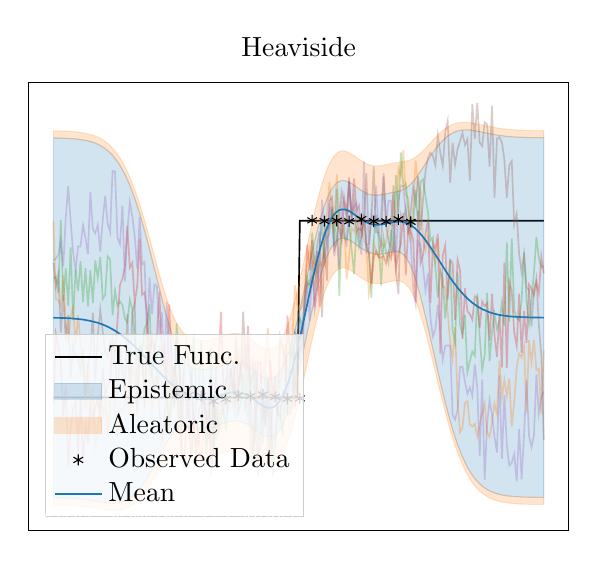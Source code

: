 % This file was created with tikzplotlib v0.10.1.
\begin{tikzpicture}

\definecolor{crimson2143940}{RGB}{214,39,40}
\definecolor{darkgray176}{RGB}{176,176,176}
\definecolor{darkorange25512714}{RGB}{255,127,14}
\definecolor{forestgreen4416044}{RGB}{44,160,44}
\definecolor{lightgray204}{RGB}{204,204,204}
\definecolor{mediumpurple148103189}{RGB}{148,103,189}
\definecolor{sienna1408675}{RGB}{140,86,75}
\definecolor{steelblue31119180}{RGB}{31,119,180}

\begin{axis}[
legend cell align={left},
legend style={
  fill opacity=0.8,
  draw opacity=1,
  text opacity=1,
  at={(0.03,0.03)},
  anchor=south west,
  draw=lightgray204
},
ticks=none,
tick align=outside,
tick pos=left,
title={Heaviside},
x grid style={darkgray176},
xmin=-1.1, xmax=1.09,
xtick style={color=black},
y grid style={darkgray176},
ymin=-0.754, ymax=1.782,
ytick style={color=black}
]
\addplot [semithick, black]
table {%
-1 0
-0.01 0
0 1
0.99 1
};
\addlegendentry{True Func.}
\path [draw=steelblue31119180, fill=steelblue31119180, opacity=0.2]
(axis cs:-1,1.468)
--(axis cs:-1,-0.566)
--(axis cs:-0.99,-0.566)
--(axis cs:-0.98,-0.567)
--(axis cs:-0.97,-0.567)
--(axis cs:-0.96,-0.567)
--(axis cs:-0.95,-0.568)
--(axis cs:-0.94,-0.569)
--(axis cs:-0.93,-0.569)
--(axis cs:-0.92,-0.57)
--(axis cs:-0.91,-0.571)
--(axis cs:-0.9,-0.572)
--(axis cs:-0.89,-0.574)
--(axis cs:-0.88,-0.575)
--(axis cs:-0.87,-0.577)
--(axis cs:-0.86,-0.579)
--(axis cs:-0.85,-0.581)
--(axis cs:-0.84,-0.583)
--(axis cs:-0.83,-0.585)
--(axis cs:-0.82,-0.587)
--(axis cs:-0.81,-0.59)
--(axis cs:-0.8,-0.592)
--(axis cs:-0.79,-0.594)
--(axis cs:-0.78,-0.596)
--(axis cs:-0.77,-0.597)
--(axis cs:-0.76,-0.598)
--(axis cs:-0.75,-0.598)
--(axis cs:-0.74,-0.597)
--(axis cs:-0.73,-0.594)
--(axis cs:-0.72,-0.591)
--(axis cs:-0.71,-0.586)
--(axis cs:-0.7,-0.58)
--(axis cs:-0.69,-0.572)
--(axis cs:-0.68,-0.561)
--(axis cs:-0.67,-0.549)
--(axis cs:-0.66,-0.535)
--(axis cs:-0.65,-0.519)
--(axis cs:-0.64,-0.5)
--(axis cs:-0.63,-0.48)
--(axis cs:-0.62,-0.458)
--(axis cs:-0.61,-0.435)
--(axis cs:-0.6,-0.41)
--(axis cs:-0.59,-0.384)
--(axis cs:-0.58,-0.357)
--(axis cs:-0.57,-0.331)
--(axis cs:-0.56,-0.304)
--(axis cs:-0.55,-0.279)
--(axis cs:-0.54,-0.254)
--(axis cs:-0.53,-0.232)
--(axis cs:-0.52,-0.212)
--(axis cs:-0.51,-0.195)
--(axis cs:-0.5,-0.181)
--(axis cs:-0.49,-0.171)
--(axis cs:-0.48,-0.165)
--(axis cs:-0.47,-0.162)
--(axis cs:-0.46,-0.162)
--(axis cs:-0.45,-0.164)
--(axis cs:-0.44,-0.168)
--(axis cs:-0.43,-0.172)
--(axis cs:-0.42,-0.176)
--(axis cs:-0.41,-0.178)
--(axis cs:-0.4,-0.18)
--(axis cs:-0.39,-0.18)
--(axis cs:-0.38,-0.178)
--(axis cs:-0.37,-0.175)
--(axis cs:-0.36,-0.172)
--(axis cs:-0.35,-0.167)
--(axis cs:-0.34,-0.162)
--(axis cs:-0.33,-0.157)
--(axis cs:-0.32,-0.151)
--(axis cs:-0.31,-0.146)
--(axis cs:-0.3,-0.141)
--(axis cs:-0.29,-0.137)
--(axis cs:-0.28,-0.134)
--(axis cs:-0.27,-0.133)
--(axis cs:-0.26,-0.132)
--(axis cs:-0.25,-0.133)
--(axis cs:-0.24,-0.136)
--(axis cs:-0.23,-0.141)
--(axis cs:-0.22,-0.147)
--(axis cs:-0.21,-0.154)
--(axis cs:-0.2,-0.163)
--(axis cs:-0.19,-0.172)
--(axis cs:-0.18,-0.183)
--(axis cs:-0.17,-0.193)
--(axis cs:-0.16,-0.202)
--(axis cs:-0.15,-0.211)
--(axis cs:-0.14,-0.217)
--(axis cs:-0.13,-0.221)
--(axis cs:-0.12,-0.222)
--(axis cs:-0.11,-0.219)
--(axis cs:-0.1,-0.211)
--(axis cs:-0.09,-0.198)
--(axis cs:-0.08,-0.179)
--(axis cs:-0.07,-0.155)
--(axis cs:-0.06,-0.124)
--(axis cs:-0.05,-0.088)
--(axis cs:-0.04,-0.045)
--(axis cs:-0.03,0.002)
--(axis cs:-0.02,0.055)
--(axis cs:-0.01,0.112)
--(axis cs:8.941e-10,0.173)
--(axis cs:0.01,0.236)
--(axis cs:0.02,0.301)
--(axis cs:0.03,0.366)
--(axis cs:0.04,0.431)
--(axis cs:0.05,0.495)
--(axis cs:0.06,0.556)
--(axis cs:0.07,0.613)
--(axis cs:0.08,0.667)
--(axis cs:0.09,0.716)
--(axis cs:0.1,0.759)
--(axis cs:0.11,0.797)
--(axis cs:0.12,0.828)
--(axis cs:0.13,0.854)
--(axis cs:0.14,0.873)
--(axis cs:0.15,0.887)
--(axis cs:0.16,0.896)
--(axis cs:0.17,0.9)
--(axis cs:0.18,0.9)
--(axis cs:0.19,0.897)
--(axis cs:0.2,0.891)
--(axis cs:0.21,0.883)
--(axis cs:0.22,0.874)
--(axis cs:0.23,0.864)
--(axis cs:0.24,0.854)
--(axis cs:0.25,0.844)
--(axis cs:0.26,0.835)
--(axis cs:0.27,0.827)
--(axis cs:0.28,0.821)
--(axis cs:0.29,0.816)
--(axis cs:0.3,0.812)
--(axis cs:0.31,0.81)
--(axis cs:0.32,0.81)
--(axis cs:0.33,0.811)
--(axis cs:0.34,0.813)
--(axis cs:0.35,0.815)
--(axis cs:0.36,0.819)
--(axis cs:0.37,0.822)
--(axis cs:0.38,0.824)
--(axis cs:0.39,0.825)
--(axis cs:0.4,0.824)
--(axis cs:0.41,0.819)
--(axis cs:0.42,0.809)
--(axis cs:0.43,0.793)
--(axis cs:0.44,0.771)
--(axis cs:0.45,0.743)
--(axis cs:0.46,0.708)
--(axis cs:0.47,0.667)
--(axis cs:0.48,0.621)
--(axis cs:0.49,0.57)
--(axis cs:0.5,0.515)
--(axis cs:0.51,0.457)
--(axis cs:0.52,0.397)
--(axis cs:0.53,0.335)
--(axis cs:0.54,0.273)
--(axis cs:0.55,0.211)
--(axis cs:0.56,0.149)
--(axis cs:0.57,0.088)
--(axis cs:0.58,0.029)
--(axis cs:0.59,-0.027)
--(axis cs:0.6,-0.081)
--(axis cs:0.61,-0.132)
--(axis cs:0.62,-0.18)
--(axis cs:0.63,-0.224)
--(axis cs:0.64,-0.265)
--(axis cs:0.65,-0.302)
--(axis cs:0.66,-0.336)
--(axis cs:0.67,-0.366)
--(axis cs:0.68,-0.394)
--(axis cs:0.69,-0.418)
--(axis cs:0.7,-0.439)
--(axis cs:0.71,-0.458)
--(axis cs:0.72,-0.474)
--(axis cs:0.73,-0.488)
--(axis cs:0.74,-0.501)
--(axis cs:0.75,-0.511)
--(axis cs:0.76,-0.52)
--(axis cs:0.77,-0.528)
--(axis cs:0.78,-0.534)
--(axis cs:0.79,-0.539)
--(axis cs:0.8,-0.544)
--(axis cs:0.81,-0.548)
--(axis cs:0.82,-0.551)
--(axis cs:0.83,-0.553)
--(axis cs:0.84,-0.556)
--(axis cs:0.85,-0.557)
--(axis cs:0.86,-0.559)
--(axis cs:0.87,-0.56)
--(axis cs:0.88,-0.561)
--(axis cs:0.89,-0.562)
--(axis cs:0.9,-0.563)
--(axis cs:0.91,-0.563)
--(axis cs:0.92,-0.563)
--(axis cs:0.93,-0.564)
--(axis cs:0.94,-0.564)
--(axis cs:0.95,-0.564)
--(axis cs:0.96,-0.565)
--(axis cs:0.97,-0.565)
--(axis cs:0.98,-0.565)
--(axis cs:0.99,-0.565)
--(axis cs:0.99,1.47)
--(axis cs:0.99,1.47)
--(axis cs:0.98,1.47)
--(axis cs:0.97,1.47)
--(axis cs:0.96,1.47)
--(axis cs:0.95,1.47)
--(axis cs:0.94,1.47)
--(axis cs:0.93,1.471)
--(axis cs:0.92,1.471)
--(axis cs:0.91,1.471)
--(axis cs:0.9,1.472)
--(axis cs:0.89,1.472)
--(axis cs:0.88,1.473)
--(axis cs:0.87,1.474)
--(axis cs:0.86,1.475)
--(axis cs:0.85,1.476)
--(axis cs:0.84,1.477)
--(axis cs:0.83,1.479)
--(axis cs:0.82,1.481)
--(axis cs:0.81,1.483)
--(axis cs:0.8,1.485)
--(axis cs:0.79,1.487)
--(axis cs:0.78,1.49)
--(axis cs:0.77,1.492)
--(axis cs:0.76,1.495)
--(axis cs:0.75,1.498)
--(axis cs:0.74,1.501)
--(axis cs:0.73,1.504)
--(axis cs:0.72,1.507)
--(axis cs:0.71,1.509)
--(axis cs:0.7,1.512)
--(axis cs:0.69,1.513)
--(axis cs:0.68,1.514)
--(axis cs:0.67,1.514)
--(axis cs:0.66,1.513)
--(axis cs:0.65,1.511)
--(axis cs:0.64,1.508)
--(axis cs:0.63,1.503)
--(axis cs:0.62,1.496)
--(axis cs:0.61,1.488)
--(axis cs:0.6,1.479)
--(axis cs:0.59,1.467)
--(axis cs:0.58,1.454)
--(axis cs:0.57,1.439)
--(axis cs:0.56,1.423)
--(axis cs:0.55,1.405)
--(axis cs:0.54,1.386)
--(axis cs:0.53,1.365)
--(axis cs:0.52,1.344)
--(axis cs:0.51,1.323)
--(axis cs:0.5,1.301)
--(axis cs:0.49,1.28)
--(axis cs:0.48,1.26)
--(axis cs:0.47,1.24)
--(axis cs:0.46,1.223)
--(axis cs:0.45,1.207)
--(axis cs:0.44,1.194)
--(axis cs:0.43,1.184)
--(axis cs:0.42,1.176)
--(axis cs:0.41,1.17)
--(axis cs:0.4,1.166)
--(axis cs:0.39,1.163)
--(axis cs:0.38,1.161)
--(axis cs:0.37,1.158)
--(axis cs:0.36,1.155)
--(axis cs:0.35,1.152)
--(axis cs:0.34,1.149)
--(axis cs:0.33,1.147)
--(axis cs:0.32,1.145)
--(axis cs:0.31,1.144)
--(axis cs:0.3,1.145)
--(axis cs:0.29,1.147)
--(axis cs:0.28,1.15)
--(axis cs:0.27,1.156)
--(axis cs:0.26,1.163)
--(axis cs:0.25,1.171)
--(axis cs:0.24,1.181)
--(axis cs:0.23,1.191)
--(axis cs:0.22,1.201)
--(axis cs:0.21,1.21)
--(axis cs:0.2,1.218)
--(axis cs:0.19,1.224)
--(axis cs:0.18,1.227)
--(axis cs:0.17,1.227)
--(axis cs:0.16,1.223)
--(axis cs:0.15,1.214)
--(axis cs:0.14,1.2)
--(axis cs:0.13,1.18)
--(axis cs:0.12,1.155)
--(axis cs:0.11,1.123)
--(axis cs:0.1,1.085)
--(axis cs:0.09,1.042)
--(axis cs:0.08,0.993)
--(axis cs:0.07,0.94)
--(axis cs:0.06,0.882)
--(axis cs:0.05,0.821)
--(axis cs:0.04,0.757)
--(axis cs:0.03,0.692)
--(axis cs:0.02,0.627)
--(axis cs:0.01,0.562)
--(axis cs:8.941e-10,0.499)
--(axis cs:-0.01,0.438)
--(axis cs:-0.02,0.381)
--(axis cs:-0.03,0.328)
--(axis cs:-0.04,0.281)
--(axis cs:-0.05,0.238)
--(axis cs:-0.06,0.202)
--(axis cs:-0.07,0.172)
--(axis cs:-0.08,0.147)
--(axis cs:-0.09,0.129)
--(axis cs:-0.1,0.116)
--(axis cs:-0.11,0.108)
--(axis cs:-0.12,0.104)
--(axis cs:-0.13,0.105)
--(axis cs:-0.14,0.109)
--(axis cs:-0.15,0.115)
--(axis cs:-0.16,0.124)
--(axis cs:-0.17,0.134)
--(axis cs:-0.18,0.144)
--(axis cs:-0.19,0.154)
--(axis cs:-0.2,0.164)
--(axis cs:-0.21,0.173)
--(axis cs:-0.22,0.18)
--(axis cs:-0.23,0.187)
--(axis cs:-0.24,0.191)
--(axis cs:-0.25,0.194)
--(axis cs:-0.26,0.195)
--(axis cs:-0.27,0.194)
--(axis cs:-0.28,0.193)
--(axis cs:-0.29,0.19)
--(axis cs:-0.3,0.186)
--(axis cs:-0.31,0.182)
--(axis cs:-0.32,0.177)
--(axis cs:-0.33,0.173)
--(axis cs:-0.34,0.169)
--(axis cs:-0.35,0.165)
--(axis cs:-0.36,0.162)
--(axis cs:-0.37,0.16)
--(axis cs:-0.38,0.158)
--(axis cs:-0.39,0.157)
--(axis cs:-0.4,0.158)
--(axis cs:-0.41,0.159)
--(axis cs:-0.42,0.161)
--(axis cs:-0.43,0.164)
--(axis cs:-0.44,0.17)
--(axis cs:-0.45,0.178)
--(axis cs:-0.46,0.19)
--(axis cs:-0.47,0.205)
--(axis cs:-0.48,0.226)
--(axis cs:-0.49,0.252)
--(axis cs:-0.5,0.283)
--(axis cs:-0.51,0.32)
--(axis cs:-0.52,0.361)
--(axis cs:-0.53,0.407)
--(axis cs:-0.54,0.456)
--(axis cs:-0.55,0.507)
--(axis cs:-0.56,0.561)
--(axis cs:-0.57,0.617)
--(axis cs:-0.58,0.673)
--(axis cs:-0.59,0.729)
--(axis cs:-0.6,0.784)
--(axis cs:-0.61,0.839)
--(axis cs:-0.62,0.893)
--(axis cs:-0.63,0.944)
--(axis cs:-0.64,0.994)
--(axis cs:-0.65,1.041)
--(axis cs:-0.66,1.085)
--(axis cs:-0.67,1.127)
--(axis cs:-0.68,1.165)
--(axis cs:-0.69,1.201)
--(axis cs:-0.7,1.233)
--(axis cs:-0.71,1.263)
--(axis cs:-0.72,1.289)
--(axis cs:-0.73,1.313)
--(axis cs:-0.74,1.334)
--(axis cs:-0.75,1.353)
--(axis cs:-0.76,1.37)
--(axis cs:-0.77,1.384)
--(axis cs:-0.78,1.397)
--(axis cs:-0.79,1.408)
--(axis cs:-0.8,1.417)
--(axis cs:-0.81,1.426)
--(axis cs:-0.82,1.433)
--(axis cs:-0.83,1.439)
--(axis cs:-0.84,1.444)
--(axis cs:-0.85,1.448)
--(axis cs:-0.86,1.452)
--(axis cs:-0.87,1.455)
--(axis cs:-0.88,1.457)
--(axis cs:-0.89,1.459)
--(axis cs:-0.9,1.461)
--(axis cs:-0.91,1.463)
--(axis cs:-0.92,1.464)
--(axis cs:-0.93,1.465)
--(axis cs:-0.94,1.466)
--(axis cs:-0.95,1.466)
--(axis cs:-0.96,1.467)
--(axis cs:-0.97,1.468)
--(axis cs:-0.98,1.468)
--(axis cs:-0.99,1.468)
--(axis cs:-1,1.468)
--cycle;
\addlegendimage{area legend, draw=steelblue31119180, fill=steelblue31119180, opacity=0.2}
\addlegendentry{Epistemic}

\path [draw=darkorange25512714, fill=darkorange25512714, opacity=0.2]
(axis cs:-1,-0.606)
--(axis cs:-1,-0.566)
--(axis cs:-0.99,-0.566)
--(axis cs:-0.98,-0.567)
--(axis cs:-0.97,-0.567)
--(axis cs:-0.96,-0.567)
--(axis cs:-0.95,-0.568)
--(axis cs:-0.94,-0.569)
--(axis cs:-0.93,-0.569)
--(axis cs:-0.92,-0.57)
--(axis cs:-0.91,-0.571)
--(axis cs:-0.9,-0.572)
--(axis cs:-0.89,-0.574)
--(axis cs:-0.88,-0.575)
--(axis cs:-0.87,-0.577)
--(axis cs:-0.86,-0.579)
--(axis cs:-0.85,-0.581)
--(axis cs:-0.84,-0.583)
--(axis cs:-0.83,-0.585)
--(axis cs:-0.82,-0.587)
--(axis cs:-0.81,-0.59)
--(axis cs:-0.8,-0.592)
--(axis cs:-0.79,-0.594)
--(axis cs:-0.78,-0.596)
--(axis cs:-0.77,-0.597)
--(axis cs:-0.76,-0.598)
--(axis cs:-0.75,-0.598)
--(axis cs:-0.74,-0.597)
--(axis cs:-0.73,-0.594)
--(axis cs:-0.72,-0.591)
--(axis cs:-0.71,-0.586)
--(axis cs:-0.7,-0.58)
--(axis cs:-0.69,-0.572)
--(axis cs:-0.68,-0.561)
--(axis cs:-0.67,-0.549)
--(axis cs:-0.66,-0.535)
--(axis cs:-0.65,-0.519)
--(axis cs:-0.64,-0.5)
--(axis cs:-0.63,-0.48)
--(axis cs:-0.62,-0.458)
--(axis cs:-0.61,-0.435)
--(axis cs:-0.6,-0.41)
--(axis cs:-0.59,-0.384)
--(axis cs:-0.58,-0.357)
--(axis cs:-0.57,-0.331)
--(axis cs:-0.56,-0.304)
--(axis cs:-0.55,-0.279)
--(axis cs:-0.54,-0.254)
--(axis cs:-0.53,-0.232)
--(axis cs:-0.52,-0.212)
--(axis cs:-0.51,-0.195)
--(axis cs:-0.5,-0.181)
--(axis cs:-0.49,-0.171)
--(axis cs:-0.48,-0.165)
--(axis cs:-0.47,-0.162)
--(axis cs:-0.46,-0.162)
--(axis cs:-0.45,-0.164)
--(axis cs:-0.44,-0.168)
--(axis cs:-0.43,-0.172)
--(axis cs:-0.42,-0.176)
--(axis cs:-0.41,-0.178)
--(axis cs:-0.4,-0.18)
--(axis cs:-0.39,-0.18)
--(axis cs:-0.38,-0.178)
--(axis cs:-0.37,-0.175)
--(axis cs:-0.36,-0.172)
--(axis cs:-0.35,-0.167)
--(axis cs:-0.34,-0.162)
--(axis cs:-0.33,-0.157)
--(axis cs:-0.32,-0.151)
--(axis cs:-0.31,-0.146)
--(axis cs:-0.3,-0.141)
--(axis cs:-0.29,-0.137)
--(axis cs:-0.28,-0.134)
--(axis cs:-0.27,-0.133)
--(axis cs:-0.26,-0.132)
--(axis cs:-0.25,-0.133)
--(axis cs:-0.24,-0.136)
--(axis cs:-0.23,-0.141)
--(axis cs:-0.22,-0.147)
--(axis cs:-0.21,-0.154)
--(axis cs:-0.2,-0.163)
--(axis cs:-0.19,-0.172)
--(axis cs:-0.18,-0.183)
--(axis cs:-0.17,-0.193)
--(axis cs:-0.16,-0.202)
--(axis cs:-0.15,-0.211)
--(axis cs:-0.14,-0.217)
--(axis cs:-0.13,-0.221)
--(axis cs:-0.12,-0.222)
--(axis cs:-0.11,-0.219)
--(axis cs:-0.1,-0.211)
--(axis cs:-0.09,-0.198)
--(axis cs:-0.08,-0.179)
--(axis cs:-0.07,-0.155)
--(axis cs:-0.06,-0.124)
--(axis cs:-0.05,-0.088)
--(axis cs:-0.04,-0.045)
--(axis cs:-0.03,0.002)
--(axis cs:-0.02,0.055)
--(axis cs:-0.01,0.112)
--(axis cs:8.941e-10,0.173)
--(axis cs:0.01,0.236)
--(axis cs:0.02,0.301)
--(axis cs:0.03,0.366)
--(axis cs:0.04,0.431)
--(axis cs:0.05,0.495)
--(axis cs:0.06,0.556)
--(axis cs:0.07,0.613)
--(axis cs:0.08,0.667)
--(axis cs:0.09,0.716)
--(axis cs:0.1,0.759)
--(axis cs:0.11,0.797)
--(axis cs:0.12,0.828)
--(axis cs:0.13,0.854)
--(axis cs:0.14,0.873)
--(axis cs:0.15,0.887)
--(axis cs:0.16,0.896)
--(axis cs:0.17,0.9)
--(axis cs:0.18,0.9)
--(axis cs:0.19,0.897)
--(axis cs:0.2,0.891)
--(axis cs:0.21,0.883)
--(axis cs:0.22,0.874)
--(axis cs:0.23,0.864)
--(axis cs:0.24,0.854)
--(axis cs:0.25,0.844)
--(axis cs:0.26,0.835)
--(axis cs:0.27,0.827)
--(axis cs:0.28,0.821)
--(axis cs:0.29,0.816)
--(axis cs:0.3,0.812)
--(axis cs:0.31,0.81)
--(axis cs:0.32,0.81)
--(axis cs:0.33,0.811)
--(axis cs:0.34,0.813)
--(axis cs:0.35,0.815)
--(axis cs:0.36,0.819)
--(axis cs:0.37,0.822)
--(axis cs:0.38,0.824)
--(axis cs:0.39,0.825)
--(axis cs:0.4,0.824)
--(axis cs:0.41,0.819)
--(axis cs:0.42,0.809)
--(axis cs:0.43,0.793)
--(axis cs:0.44,0.771)
--(axis cs:0.45,0.743)
--(axis cs:0.46,0.708)
--(axis cs:0.47,0.667)
--(axis cs:0.48,0.621)
--(axis cs:0.49,0.57)
--(axis cs:0.5,0.515)
--(axis cs:0.51,0.457)
--(axis cs:0.52,0.397)
--(axis cs:0.53,0.335)
--(axis cs:0.54,0.273)
--(axis cs:0.55,0.211)
--(axis cs:0.56,0.149)
--(axis cs:0.57,0.088)
--(axis cs:0.58,0.029)
--(axis cs:0.59,-0.027)
--(axis cs:0.6,-0.081)
--(axis cs:0.61,-0.132)
--(axis cs:0.62,-0.18)
--(axis cs:0.63,-0.224)
--(axis cs:0.64,-0.265)
--(axis cs:0.65,-0.302)
--(axis cs:0.66,-0.336)
--(axis cs:0.67,-0.366)
--(axis cs:0.68,-0.394)
--(axis cs:0.69,-0.418)
--(axis cs:0.7,-0.439)
--(axis cs:0.71,-0.458)
--(axis cs:0.72,-0.474)
--(axis cs:0.73,-0.488)
--(axis cs:0.74,-0.501)
--(axis cs:0.75,-0.511)
--(axis cs:0.76,-0.52)
--(axis cs:0.77,-0.528)
--(axis cs:0.78,-0.534)
--(axis cs:0.79,-0.539)
--(axis cs:0.8,-0.544)
--(axis cs:0.81,-0.548)
--(axis cs:0.82,-0.551)
--(axis cs:0.83,-0.553)
--(axis cs:0.84,-0.556)
--(axis cs:0.85,-0.557)
--(axis cs:0.86,-0.559)
--(axis cs:0.87,-0.56)
--(axis cs:0.88,-0.561)
--(axis cs:0.89,-0.562)
--(axis cs:0.9,-0.563)
--(axis cs:0.91,-0.563)
--(axis cs:0.92,-0.563)
--(axis cs:0.93,-0.564)
--(axis cs:0.94,-0.564)
--(axis cs:0.95,-0.564)
--(axis cs:0.96,-0.565)
--(axis cs:0.97,-0.565)
--(axis cs:0.98,-0.565)
--(axis cs:0.99,-0.565)
--(axis cs:0.99,-0.605)
--(axis cs:0.99,-0.605)
--(axis cs:0.98,-0.605)
--(axis cs:0.97,-0.605)
--(axis cs:0.96,-0.604)
--(axis cs:0.95,-0.604)
--(axis cs:0.94,-0.604)
--(axis cs:0.93,-0.604)
--(axis cs:0.92,-0.603)
--(axis cs:0.91,-0.603)
--(axis cs:0.9,-0.602)
--(axis cs:0.89,-0.602)
--(axis cs:0.88,-0.601)
--(axis cs:0.87,-0.6)
--(axis cs:0.86,-0.599)
--(axis cs:0.85,-0.597)
--(axis cs:0.84,-0.596)
--(axis cs:0.83,-0.593)
--(axis cs:0.82,-0.591)
--(axis cs:0.81,-0.588)
--(axis cs:0.8,-0.584)
--(axis cs:0.79,-0.579)
--(axis cs:0.78,-0.574)
--(axis cs:0.77,-0.568)
--(axis cs:0.76,-0.56)
--(axis cs:0.75,-0.551)
--(axis cs:0.74,-0.541)
--(axis cs:0.73,-0.529)
--(axis cs:0.72,-0.515)
--(axis cs:0.71,-0.499)
--(axis cs:0.7,-0.481)
--(axis cs:0.69,-0.46)
--(axis cs:0.68,-0.436)
--(axis cs:0.67,-0.409)
--(axis cs:0.66,-0.379)
--(axis cs:0.65,-0.346)
--(axis cs:0.64,-0.31)
--(axis cs:0.63,-0.27)
--(axis cs:0.62,-0.228)
--(axis cs:0.61,-0.181)
--(axis cs:0.6,-0.132)
--(axis cs:0.59,-0.081)
--(axis cs:0.58,-0.027)
--(axis cs:0.57,0.029)
--(axis cs:0.56,0.087)
--(axis cs:0.55,0.145)
--(axis cs:0.54,0.203)
--(axis cs:0.53,0.261)
--(axis cs:0.52,0.317)
--(axis cs:0.51,0.371)
--(axis cs:0.5,0.421)
--(axis cs:0.49,0.468)
--(axis cs:0.48,0.511)
--(axis cs:0.47,0.548)
--(axis cs:0.46,0.579)
--(axis cs:0.45,0.605)
--(axis cs:0.44,0.626)
--(axis cs:0.43,0.641)
--(axis cs:0.42,0.651)
--(axis cs:0.41,0.657)
--(axis cs:0.4,0.66)
--(axis cs:0.39,0.661)
--(axis cs:0.38,0.659)
--(axis cs:0.37,0.657)
--(axis cs:0.36,0.654)
--(axis cs:0.35,0.65)
--(axis cs:0.34,0.648)
--(axis cs:0.33,0.645)
--(axis cs:0.32,0.644)
--(axis cs:0.31,0.645)
--(axis cs:0.3,0.646)
--(axis cs:0.29,0.649)
--(axis cs:0.28,0.654)
--(axis cs:0.27,0.66)
--(axis cs:0.26,0.668)
--(axis cs:0.25,0.677)
--(axis cs:0.24,0.686)
--(axis cs:0.23,0.696)
--(axis cs:0.22,0.706)
--(axis cs:0.21,0.716)
--(axis cs:0.2,0.724)
--(axis cs:0.19,0.73)
--(axis cs:0.18,0.733)
--(axis cs:0.17,0.733)
--(axis cs:0.16,0.729)
--(axis cs:0.15,0.72)
--(axis cs:0.14,0.706)
--(axis cs:0.13,0.686)
--(axis cs:0.12,0.661)
--(axis cs:0.11,0.629)
--(axis cs:0.1,0.592)
--(axis cs:0.09,0.548)
--(axis cs:0.08,0.499)
--(axis cs:0.07,0.446)
--(axis cs:0.06,0.388)
--(axis cs:0.05,0.327)
--(axis cs:0.04,0.263)
--(axis cs:0.03,0.198)
--(axis cs:0.02,0.133)
--(axis cs:0.01,0.068)
--(axis cs:8.941e-10,0.005)
--(axis cs:-0.01,-0.056)
--(axis cs:-0.02,-0.113)
--(axis cs:-0.03,-0.165)
--(axis cs:-0.04,-0.213)
--(axis cs:-0.05,-0.255)
--(axis cs:-0.06,-0.292)
--(axis cs:-0.07,-0.322)
--(axis cs:-0.08,-0.347)
--(axis cs:-0.09,-0.365)
--(axis cs:-0.1,-0.378)
--(axis cs:-0.11,-0.386)
--(axis cs:-0.12,-0.39)
--(axis cs:-0.13,-0.389)
--(axis cs:-0.14,-0.385)
--(axis cs:-0.15,-0.378)
--(axis cs:-0.16,-0.37)
--(axis cs:-0.17,-0.36)
--(axis cs:-0.18,-0.35)
--(axis cs:-0.19,-0.34)
--(axis cs:-0.2,-0.33)
--(axis cs:-0.21,-0.321)
--(axis cs:-0.22,-0.314)
--(axis cs:-0.23,-0.308)
--(axis cs:-0.24,-0.304)
--(axis cs:-0.25,-0.301)
--(axis cs:-0.26,-0.3)
--(axis cs:-0.27,-0.3)
--(axis cs:-0.28,-0.302)
--(axis cs:-0.29,-0.305)
--(axis cs:-0.3,-0.309)
--(axis cs:-0.31,-0.313)
--(axis cs:-0.32,-0.318)
--(axis cs:-0.33,-0.323)
--(axis cs:-0.34,-0.328)
--(axis cs:-0.35,-0.333)
--(axis cs:-0.36,-0.337)
--(axis cs:-0.37,-0.341)
--(axis cs:-0.38,-0.343)
--(axis cs:-0.39,-0.344)
--(axis cs:-0.4,-0.344)
--(axis cs:-0.41,-0.343)
--(axis cs:-0.42,-0.341)
--(axis cs:-0.43,-0.337)
--(axis cs:-0.44,-0.333)
--(axis cs:-0.45,-0.328)
--(axis cs:-0.46,-0.323)
--(axis cs:-0.47,-0.319)
--(axis cs:-0.48,-0.317)
--(axis cs:-0.49,-0.316)
--(axis cs:-0.5,-0.318)
--(axis cs:-0.51,-0.323)
--(axis cs:-0.52,-0.331)
--(axis cs:-0.53,-0.342)
--(axis cs:-0.54,-0.356)
--(axis cs:-0.55,-0.373)
--(axis cs:-0.56,-0.391)
--(axis cs:-0.57,-0.411)
--(axis cs:-0.58,-0.432)
--(axis cs:-0.59,-0.454)
--(axis cs:-0.6,-0.475)
--(axis cs:-0.61,-0.497)
--(axis cs:-0.62,-0.517)
--(axis cs:-0.63,-0.536)
--(axis cs:-0.64,-0.554)
--(axis cs:-0.65,-0.57)
--(axis cs:-0.66,-0.585)
--(axis cs:-0.67,-0.597)
--(axis cs:-0.68,-0.608)
--(axis cs:-0.69,-0.617)
--(axis cs:-0.7,-0.624)
--(axis cs:-0.71,-0.63)
--(axis cs:-0.72,-0.634)
--(axis cs:-0.73,-0.637)
--(axis cs:-0.74,-0.639)
--(axis cs:-0.75,-0.639)
--(axis cs:-0.76,-0.639)
--(axis cs:-0.77,-0.638)
--(axis cs:-0.78,-0.636)
--(axis cs:-0.79,-0.634)
--(axis cs:-0.8,-0.632)
--(axis cs:-0.81,-0.63)
--(axis cs:-0.82,-0.628)
--(axis cs:-0.83,-0.625)
--(axis cs:-0.84,-0.623)
--(axis cs:-0.85,-0.621)
--(axis cs:-0.86,-0.619)
--(axis cs:-0.87,-0.617)
--(axis cs:-0.88,-0.615)
--(axis cs:-0.89,-0.614)
--(axis cs:-0.9,-0.612)
--(axis cs:-0.91,-0.611)
--(axis cs:-0.92,-0.61)
--(axis cs:-0.93,-0.609)
--(axis cs:-0.94,-0.608)
--(axis cs:-0.95,-0.608)
--(axis cs:-0.96,-0.607)
--(axis cs:-0.97,-0.607)
--(axis cs:-0.98,-0.607)
--(axis cs:-0.99,-0.606)
--(axis cs:-1,-0.606)
--cycle;
\addlegendimage{area legend, draw=darkorange25512714, fill=darkorange25512714, opacity=0.2}
\addlegendentry{Aleatoric}

\path [draw=darkorange25512714, fill=darkorange25512714, opacity=0.2]
(axis cs:-1,1.508)
--(axis cs:-1,1.468)
--(axis cs:-0.99,1.468)
--(axis cs:-0.98,1.468)
--(axis cs:-0.97,1.468)
--(axis cs:-0.96,1.467)
--(axis cs:-0.95,1.466)
--(axis cs:-0.94,1.466)
--(axis cs:-0.93,1.465)
--(axis cs:-0.92,1.464)
--(axis cs:-0.91,1.463)
--(axis cs:-0.9,1.461)
--(axis cs:-0.89,1.459)
--(axis cs:-0.88,1.457)
--(axis cs:-0.87,1.455)
--(axis cs:-0.86,1.452)
--(axis cs:-0.85,1.448)
--(axis cs:-0.84,1.444)
--(axis cs:-0.83,1.439)
--(axis cs:-0.82,1.433)
--(axis cs:-0.81,1.426)
--(axis cs:-0.8,1.417)
--(axis cs:-0.79,1.408)
--(axis cs:-0.78,1.397)
--(axis cs:-0.77,1.384)
--(axis cs:-0.76,1.37)
--(axis cs:-0.75,1.353)
--(axis cs:-0.74,1.334)
--(axis cs:-0.73,1.313)
--(axis cs:-0.72,1.289)
--(axis cs:-0.71,1.263)
--(axis cs:-0.7,1.233)
--(axis cs:-0.69,1.201)
--(axis cs:-0.68,1.165)
--(axis cs:-0.67,1.127)
--(axis cs:-0.66,1.085)
--(axis cs:-0.65,1.041)
--(axis cs:-0.64,0.994)
--(axis cs:-0.63,0.944)
--(axis cs:-0.62,0.893)
--(axis cs:-0.61,0.839)
--(axis cs:-0.6,0.784)
--(axis cs:-0.59,0.729)
--(axis cs:-0.58,0.673)
--(axis cs:-0.57,0.617)
--(axis cs:-0.56,0.561)
--(axis cs:-0.55,0.507)
--(axis cs:-0.54,0.456)
--(axis cs:-0.53,0.407)
--(axis cs:-0.52,0.361)
--(axis cs:-0.51,0.32)
--(axis cs:-0.5,0.283)
--(axis cs:-0.49,0.252)
--(axis cs:-0.48,0.226)
--(axis cs:-0.47,0.205)
--(axis cs:-0.46,0.19)
--(axis cs:-0.45,0.178)
--(axis cs:-0.44,0.17)
--(axis cs:-0.43,0.164)
--(axis cs:-0.42,0.161)
--(axis cs:-0.41,0.159)
--(axis cs:-0.4,0.158)
--(axis cs:-0.39,0.157)
--(axis cs:-0.38,0.158)
--(axis cs:-0.37,0.16)
--(axis cs:-0.36,0.162)
--(axis cs:-0.35,0.165)
--(axis cs:-0.34,0.169)
--(axis cs:-0.33,0.173)
--(axis cs:-0.32,0.177)
--(axis cs:-0.31,0.182)
--(axis cs:-0.3,0.186)
--(axis cs:-0.29,0.19)
--(axis cs:-0.28,0.193)
--(axis cs:-0.27,0.194)
--(axis cs:-0.26,0.195)
--(axis cs:-0.25,0.194)
--(axis cs:-0.24,0.191)
--(axis cs:-0.23,0.187)
--(axis cs:-0.22,0.18)
--(axis cs:-0.21,0.173)
--(axis cs:-0.2,0.164)
--(axis cs:-0.19,0.154)
--(axis cs:-0.18,0.144)
--(axis cs:-0.17,0.134)
--(axis cs:-0.16,0.124)
--(axis cs:-0.15,0.115)
--(axis cs:-0.14,0.109)
--(axis cs:-0.13,0.105)
--(axis cs:-0.12,0.104)
--(axis cs:-0.11,0.108)
--(axis cs:-0.1,0.116)
--(axis cs:-0.09,0.129)
--(axis cs:-0.08,0.147)
--(axis cs:-0.07,0.172)
--(axis cs:-0.06,0.202)
--(axis cs:-0.05,0.238)
--(axis cs:-0.04,0.281)
--(axis cs:-0.03,0.328)
--(axis cs:-0.02,0.381)
--(axis cs:-0.01,0.438)
--(axis cs:8.941e-10,0.499)
--(axis cs:0.01,0.562)
--(axis cs:0.02,0.627)
--(axis cs:0.03,0.692)
--(axis cs:0.04,0.757)
--(axis cs:0.05,0.821)
--(axis cs:0.06,0.882)
--(axis cs:0.07,0.94)
--(axis cs:0.08,0.993)
--(axis cs:0.09,1.042)
--(axis cs:0.1,1.085)
--(axis cs:0.11,1.123)
--(axis cs:0.12,1.155)
--(axis cs:0.13,1.18)
--(axis cs:0.14,1.2)
--(axis cs:0.15,1.214)
--(axis cs:0.16,1.223)
--(axis cs:0.17,1.227)
--(axis cs:0.18,1.227)
--(axis cs:0.19,1.224)
--(axis cs:0.2,1.218)
--(axis cs:0.21,1.21)
--(axis cs:0.22,1.201)
--(axis cs:0.23,1.191)
--(axis cs:0.24,1.181)
--(axis cs:0.25,1.171)
--(axis cs:0.26,1.163)
--(axis cs:0.27,1.156)
--(axis cs:0.28,1.15)
--(axis cs:0.29,1.147)
--(axis cs:0.3,1.145)
--(axis cs:0.31,1.144)
--(axis cs:0.32,1.145)
--(axis cs:0.33,1.147)
--(axis cs:0.34,1.149)
--(axis cs:0.35,1.152)
--(axis cs:0.36,1.155)
--(axis cs:0.37,1.158)
--(axis cs:0.38,1.161)
--(axis cs:0.39,1.163)
--(axis cs:0.4,1.166)
--(axis cs:0.41,1.17)
--(axis cs:0.42,1.176)
--(axis cs:0.43,1.184)
--(axis cs:0.44,1.194)
--(axis cs:0.45,1.207)
--(axis cs:0.46,1.223)
--(axis cs:0.47,1.24)
--(axis cs:0.48,1.26)
--(axis cs:0.49,1.28)
--(axis cs:0.5,1.301)
--(axis cs:0.51,1.323)
--(axis cs:0.52,1.344)
--(axis cs:0.53,1.365)
--(axis cs:0.54,1.386)
--(axis cs:0.55,1.405)
--(axis cs:0.56,1.423)
--(axis cs:0.57,1.439)
--(axis cs:0.58,1.454)
--(axis cs:0.59,1.467)
--(axis cs:0.6,1.479)
--(axis cs:0.61,1.488)
--(axis cs:0.62,1.496)
--(axis cs:0.63,1.503)
--(axis cs:0.64,1.508)
--(axis cs:0.65,1.511)
--(axis cs:0.66,1.513)
--(axis cs:0.67,1.514)
--(axis cs:0.68,1.514)
--(axis cs:0.69,1.513)
--(axis cs:0.7,1.512)
--(axis cs:0.71,1.509)
--(axis cs:0.72,1.507)
--(axis cs:0.73,1.504)
--(axis cs:0.74,1.501)
--(axis cs:0.75,1.498)
--(axis cs:0.76,1.495)
--(axis cs:0.77,1.492)
--(axis cs:0.78,1.49)
--(axis cs:0.79,1.487)
--(axis cs:0.8,1.485)
--(axis cs:0.81,1.483)
--(axis cs:0.82,1.481)
--(axis cs:0.83,1.479)
--(axis cs:0.84,1.477)
--(axis cs:0.85,1.476)
--(axis cs:0.86,1.475)
--(axis cs:0.87,1.474)
--(axis cs:0.88,1.473)
--(axis cs:0.89,1.472)
--(axis cs:0.9,1.472)
--(axis cs:0.91,1.471)
--(axis cs:0.92,1.471)
--(axis cs:0.93,1.471)
--(axis cs:0.94,1.47)
--(axis cs:0.95,1.47)
--(axis cs:0.96,1.47)
--(axis cs:0.97,1.47)
--(axis cs:0.98,1.47)
--(axis cs:0.99,1.47)
--(axis cs:0.99,1.51)
--(axis cs:0.99,1.51)
--(axis cs:0.98,1.51)
--(axis cs:0.97,1.51)
--(axis cs:0.96,1.51)
--(axis cs:0.95,1.51)
--(axis cs:0.94,1.51)
--(axis cs:0.93,1.511)
--(axis cs:0.92,1.511)
--(axis cs:0.91,1.511)
--(axis cs:0.9,1.512)
--(axis cs:0.89,1.512)
--(axis cs:0.88,1.513)
--(axis cs:0.87,1.514)
--(axis cs:0.86,1.515)
--(axis cs:0.85,1.516)
--(axis cs:0.84,1.517)
--(axis cs:0.83,1.519)
--(axis cs:0.82,1.521)
--(axis cs:0.81,1.522)
--(axis cs:0.8,1.525)
--(axis cs:0.79,1.527)
--(axis cs:0.78,1.53)
--(axis cs:0.77,1.533)
--(axis cs:0.76,1.535)
--(axis cs:0.75,1.539)
--(axis cs:0.74,1.542)
--(axis cs:0.73,1.545)
--(axis cs:0.72,1.548)
--(axis cs:0.71,1.551)
--(axis cs:0.7,1.553)
--(axis cs:0.69,1.555)
--(axis cs:0.68,1.556)
--(axis cs:0.67,1.557)
--(axis cs:0.66,1.557)
--(axis cs:0.65,1.556)
--(axis cs:0.64,1.553)
--(axis cs:0.63,1.549)
--(axis cs:0.62,1.544)
--(axis cs:0.61,1.538)
--(axis cs:0.6,1.53)
--(axis cs:0.59,1.521)
--(axis cs:0.58,1.51)
--(axis cs:0.57,1.498)
--(axis cs:0.56,1.485)
--(axis cs:0.55,1.47)
--(axis cs:0.54,1.456)
--(axis cs:0.53,1.44)
--(axis cs:0.52,1.425)
--(axis cs:0.51,1.41)
--(axis cs:0.5,1.395)
--(axis cs:0.49,1.382)
--(axis cs:0.48,1.37)
--(axis cs:0.47,1.36)
--(axis cs:0.46,1.351)
--(axis cs:0.45,1.345)
--(axis cs:0.44,1.34)
--(axis cs:0.43,1.336)
--(axis cs:0.42,1.334)
--(axis cs:0.41,1.332)
--(axis cs:0.4,1.33)
--(axis cs:0.39,1.328)
--(axis cs:0.38,1.326)
--(axis cs:0.37,1.323)
--(axis cs:0.36,1.32)
--(axis cs:0.35,1.317)
--(axis cs:0.34,1.314)
--(axis cs:0.33,1.312)
--(axis cs:0.32,1.31)
--(axis cs:0.31,1.31)
--(axis cs:0.3,1.311)
--(axis cs:0.29,1.313)
--(axis cs:0.28,1.317)
--(axis cs:0.27,1.323)
--(axis cs:0.26,1.33)
--(axis cs:0.25,1.339)
--(axis cs:0.24,1.348)
--(axis cs:0.23,1.358)
--(axis cs:0.22,1.368)
--(axis cs:0.21,1.377)
--(axis cs:0.2,1.385)
--(axis cs:0.19,1.391)
--(axis cs:0.18,1.395)
--(axis cs:0.17,1.395)
--(axis cs:0.16,1.39)
--(axis cs:0.15,1.382)
--(axis cs:0.14,1.367)
--(axis cs:0.13,1.348)
--(axis cs:0.12,1.322)
--(axis cs:0.11,1.29)
--(axis cs:0.1,1.253)
--(axis cs:0.09,1.21)
--(axis cs:0.08,1.161)
--(axis cs:0.07,1.107)
--(axis cs:0.06,1.049)
--(axis cs:0.05,0.988)
--(axis cs:0.04,0.925)
--(axis cs:0.03,0.86)
--(axis cs:0.02,0.794)
--(axis cs:0.01,0.729)
--(axis cs:8.941e-10,0.666)
--(axis cs:-0.01,0.606)
--(axis cs:-0.02,0.549)
--(axis cs:-0.03,0.496)
--(axis cs:-0.04,0.448)
--(axis cs:-0.05,0.406)
--(axis cs:-0.06,0.37)
--(axis cs:-0.07,0.339)
--(axis cs:-0.08,0.315)
--(axis cs:-0.09,0.296)
--(axis cs:-0.1,0.283)
--(axis cs:-0.11,0.275)
--(axis cs:-0.12,0.272)
--(axis cs:-0.13,0.272)
--(axis cs:-0.14,0.276)
--(axis cs:-0.15,0.283)
--(axis cs:-0.16,0.291)
--(axis cs:-0.17,0.301)
--(axis cs:-0.18,0.311)
--(axis cs:-0.19,0.322)
--(axis cs:-0.2,0.331)
--(axis cs:-0.21,0.34)
--(axis cs:-0.22,0.348)
--(axis cs:-0.23,0.354)
--(axis cs:-0.24,0.358)
--(axis cs:-0.25,0.361)
--(axis cs:-0.26,0.362)
--(axis cs:-0.27,0.362)
--(axis cs:-0.28,0.36)
--(axis cs:-0.29,0.357)
--(axis cs:-0.3,0.353)
--(axis cs:-0.31,0.349)
--(axis cs:-0.32,0.344)
--(axis cs:-0.33,0.34)
--(axis cs:-0.34,0.335)
--(axis cs:-0.35,0.331)
--(axis cs:-0.36,0.328)
--(axis cs:-0.37,0.325)
--(axis cs:-0.38,0.323)
--(axis cs:-0.39,0.322)
--(axis cs:-0.4,0.322)
--(axis cs:-0.41,0.324)
--(axis cs:-0.42,0.326)
--(axis cs:-0.43,0.329)
--(axis cs:-0.44,0.335)
--(axis cs:-0.45,0.342)
--(axis cs:-0.46,0.351)
--(axis cs:-0.47,0.363)
--(axis cs:-0.48,0.378)
--(axis cs:-0.49,0.398)
--(axis cs:-0.5,0.421)
--(axis cs:-0.51,0.449)
--(axis cs:-0.52,0.481)
--(axis cs:-0.53,0.517)
--(axis cs:-0.54,0.558)
--(axis cs:-0.55,0.601)
--(axis cs:-0.56,0.648)
--(axis cs:-0.57,0.697)
--(axis cs:-0.58,0.747)
--(axis cs:-0.59,0.799)
--(axis cs:-0.6,0.85)
--(axis cs:-0.61,0.901)
--(axis cs:-0.62,0.951)
--(axis cs:-0.63,1.0)
--(axis cs:-0.64,1.047)
--(axis cs:-0.65,1.092)
--(axis cs:-0.66,1.135)
--(axis cs:-0.67,1.175)
--(axis cs:-0.68,1.212)
--(axis cs:-0.69,1.246)
--(axis cs:-0.7,1.278)
--(axis cs:-0.71,1.306)
--(axis cs:-0.72,1.332)
--(axis cs:-0.73,1.356)
--(axis cs:-0.74,1.376)
--(axis cs:-0.75,1.395)
--(axis cs:-0.76,1.411)
--(axis cs:-0.77,1.425)
--(axis cs:-0.78,1.438)
--(axis cs:-0.79,1.449)
--(axis cs:-0.8,1.458)
--(axis cs:-0.81,1.466)
--(axis cs:-0.82,1.473)
--(axis cs:-0.83,1.479)
--(axis cs:-0.84,1.484)
--(axis cs:-0.85,1.488)
--(axis cs:-0.86,1.491)
--(axis cs:-0.87,1.495)
--(axis cs:-0.88,1.497)
--(axis cs:-0.89,1.499)
--(axis cs:-0.9,1.501)
--(axis cs:-0.91,1.503)
--(axis cs:-0.92,1.504)
--(axis cs:-0.93,1.505)
--(axis cs:-0.94,1.506)
--(axis cs:-0.95,1.506)
--(axis cs:-0.96,1.507)
--(axis cs:-0.97,1.507)
--(axis cs:-0.98,1.508)
--(axis cs:-0.99,1.508)
--(axis cs:-1,1.508)
--cycle;

\addplot [draw=black, fill=black, mark=asterisk, only marks]
table{%
x  y
-0.5 0.019
-0.45 0.015
-0.4 0.009
-0.35 -0.021
-0.3 -0.008
-0.25 0.011
-0.2 0.008
-0.15 0.017
-0.1 0.004
-0.05 -0.007
-1.49e-09 -0.005
0.05 1.002
0.1 0.998
0.15 1.0
0.2 0.997
0.25 1.009
0.3 0.997
0.35 0.996
0.4 1.008
0.45 0.994
};
\addlegendentry{Observed Data}
\addplot [semithick, darkorange25512714, opacity=0.3, forget plot]
table {%
-1 0.999
-0.99 0.557
-0.98 0.55
-0.97 0.515
-0.96 0.691
-0.95 0.413
-0.94 0.326
-0.93 0.459
-0.92 0.512
-0.91 0.302
-0.9 0.464
-0.89 0.306
-0.88 0.195
-0.87 -0.077
-0.86 0.19
-0.85 -0.069
-0.84 0.06
-0.83 -0.276
-0.82 -0.202
-0.81 0.017
-0.8 -0.093
-0.79 -0.03
-0.78 -0.225
-0.77 -0.026
-0.76 0.054
-0.75 -0.029
-0.74 -0.223
-0.73 -0.066
-0.72 -0.075
-0.71 -0.044
-0.7 0.053
-0.69 -0.105
-0.68 0.161
-0.67 0.136
-0.66 -0.105
-0.65 0.274
-0.64 0.195
-0.63 -0.041
-0.62 0.444
-0.61 0.123
-0.6 -0.067
-0.59 0.015
-0.58 0.065
-0.57 0.124
-0.56 0.169
-0.55 0.208
-0.54 0.069
-0.53 -0.188
-0.52 0.04
-0.51 0.177
-0.5 0.127
-0.49 -0.197
-0.48 -0.301
-0.47 0.063
-0.46 -0.022
-0.45 -0.072
-0.44 -0.215
-0.43 -0.138
-0.42 -0.256
-0.41 -0.247
-0.4 -0.398
-0.39 -0.146
-0.38 -0.143
-0.37 -0.099
-0.36 -0.439
-0.34 -0.021
-0.33 -0.2
-0.32 -0.15
-0.31 -0.012
-0.3 -0.043
-0.29 -0.013
-0.28 0.168
-0.27 -0.049
-0.26 0.051
-0.25 0.28
-0.24 0.096
-0.23 0.288
-0.22 0.08
-0.21 -0.058
-0.2 0.164
-0.19 0.22
-0.18 -0.004
-0.17 6.652e-05
-0.16 0.073
-0.15 0.131
-0.14 0.196
-0.13 0.393
-0.12 0.148
-0.11 0.006
-0.1 0.082
-0.09 0.117
-0.08 0.067
-0.07 0.17
-0.06 0.304
-0.05 0.132
-0.04 0.146
-0.03 0.346
-0.02 0.634
-0.01 0.519
0 0.495
0.01 0.519
0.02 0.587
0.03 0.758
0.04 0.841
0.05 0.745
0.06 0.788
0.07 0.604
0.08 0.771
0.09 0.744
0.1 0.939
0.11 1.038
0.12 1.219
0.13 1.037
0.14 0.957
0.15 1.264
0.16 0.981
0.17 0.921
0.18 0.991
0.19 0.668
0.2 0.795
0.21 0.962
0.22 0.939
0.23 1.024
0.24 0.917
0.25 0.986
0.26 0.883
0.27 0.864
0.28 0.587
0.29 0.661
0.3 0.875
0.31 0.825
0.32 0.789
0.33 0.886
0.34 0.85
0.35 0.882
0.36 0.956
0.37 1.016
0.38 1.151
0.39 0.967
0.4 1.295
0.41 1.254
0.42 1.401
0.43 1.143
0.44 1.129
0.45 0.876
0.46 1.08
0.47 1.341
0.48 1.205
0.49 1.172
0.5 0.886
0.51 0.83
0.52 0.912
0.53 0.826
0.54 0.818
0.55 0.763
0.56 0.896
0.57 0.702
0.58 0.626
0.59 0.623
0.6 0.489
0.61 0.312
0.62 0.216
0.63 0.398
0.64 -0.012
0.65 -0.197
0.66 -0.171
0.67 -0.032
0.68 -0.021
0.69 -0.153
0.7 -0.163
0.71 -0.149
0.72 -0.22
0.74 -0.086
0.75 -0.033
0.76 -0.198
0.77 -0.223
0.78 -0.139
0.79 -0.035
0.8 -0.092
0.81 0.21
0.82 -0.0
0.83 0.101
0.84 0.007
0.85 0.106
0.86 -0.164
0.87 -0.025
0.88 0.169
0.89 0.248
0.9 0.226
0.91 0.288
0.92 -0.085
0.93 0.324
0.94 0.198
0.95 0.327
0.96 0.154
0.97 0.163
0.98 -0.091
0.99 0.266
};
\addplot [semithick, forestgreen4416044, opacity=0.3, forget plot]
table {%
-1 0.675
-0.99 0.684
-0.98 0.592
-0.97 1.004
-0.96 0.544
-0.95 0.732
-0.94 0.519
-0.93 0.849
-0.92 0.438
-0.91 0.725
-0.9 0.602
-0.89 0.771
-0.88 0.542
-0.87 0.732
-0.86 0.516
-0.85 0.721
-0.84 0.535
-0.83 0.775
-0.82 0.677
-0.81 0.795
-0.8 0.557
-0.79 0.58
-0.78 0.8
-0.77 0.78
-0.76 0.466
-0.75 0.606
-0.74 0.518
-0.73 0.544
-0.72 0.524
-0.71 0.445
-0.7 0.425
-0.69 0.554
-0.68 0.502
-0.67 0.33
-0.66 0.22
-0.65 0.298
-0.64 0.254
-0.63 0.393
-0.62 0.417
-0.61 0.527
-0.6 0.113
-0.59 0.298
-0.58 0.219
-0.57 0.276
-0.56 0.203
-0.55 0.17
-0.54 0.011
-0.53 -0.163
-0.52 0.004
-0.51 -0.018
-0.5 0.419
-0.49 0.198
-0.48 -0.094
-0.47 0.166
-0.46 0.31
-0.45 0.182
-0.44 0.07
-0.43 0.361
-0.42 -0.004
-0.41 0.055
-0.4 0.323
-0.39 0.047
-0.38 -0.319
-0.37 -0.141
-0.36 0.282
-0.35 -0.326
-0.34 -0.05
-0.33 -0.186
-0.32 -0.07
-0.31 -0.069
-0.3 -0.184
-0.29 0.072
-0.28 -0.014
-0.27 0.087
-0.26 0.027
-0.25 -0.079
-0.24 -0.039
-0.23 0.132
-0.22 -0.074
-0.21 0.29
-0.2 -0.252
-0.19 -0.401
-0.18 0.146
-0.17 -0.336
-0.16 -0.283
-0.15 0.047
-0.14 -0.167
-0.13 0.094
-0.12 0.006
-0.11 -0.442
-0.1 -0.266
-0.09 -0.077
-0.08 -0.095
-0.07 -0.214
-0.06 0.05
-0.05 -0.084
-0.04 0.217
-0.03 0.358
-0.02 -0.014
-0.01 0.361
0 0.451
0.01 0.405
0.02 0.559
0.03 0.679
0.04 0.62
0.05 0.932
0.06 0.76
0.07 0.705
0.08 0.858
0.09 1.0
0.1 0.743
0.11 0.905
0.12 0.925
0.13 1.067
0.14 0.859
0.15 1.18
0.16 0.574
0.17 0.981
0.18 0.902
0.19 0.889
0.2 0.98
0.22 0.7
0.23 0.967
0.24 0.853
0.25 0.908
0.26 0.994
0.27 0.843
0.28 0.82
0.29 0.564
0.3 0.894
0.31 1.034
0.32 0.884
0.33 0.633
0.34 0.9
0.35 0.82
0.36 0.762
0.37 0.948
0.38 0.829
0.39 1.259
0.4 1.046
0.41 1.387
0.42 1.192
0.43 1.21
0.44 1.064
0.45 0.962
0.46 0.986
0.47 1.175
0.48 0.963
0.49 1.22
0.5 1.234
0.51 1.136
0.52 1.048
0.53 0.887
0.54 0.906
0.56 0.565
0.57 0.718
0.58 0.678
0.59 0.447
0.6 0.596
0.61 0.78
0.62 0.381
0.63 0.313
0.64 0.706
0.65 0.411
0.66 0.356
0.67 0.468
0.68 0.144
0.69 0.206
0.7 0.26
0.71 0.236
0.72 0.587
0.73 0.34
0.74 0.159
0.75 0.239
0.76 0.593
0.77 0.205
0.78 0.376
0.79 0.473
0.8 0.387
0.81 0.431
0.82 0.539
0.83 0.404
0.84 0.877
0.85 0.43
0.86 0.9
0.87 0.495
0.88 0.449
0.89 0.436
0.9 0.55
0.91 0.821
0.92 0.544
0.93 0.417
0.94 0.553
0.95 0.704
0.96 0.908
0.97 0.79
0.98 0.735
0.99 0.745
};
\addplot [semithick, crimson2143940, opacity=0.3, forget plot]
table {%
-1 -0.027
-0.99 0.36
-0.98 0.293
-0.97 0.193
-0.96 -0.107
-0.95 0.073
-0.94 -0.394
-0.93 -0.17
-0.92 -0.065
-0.91 -0.025
-0.9 -0.303
-0.89 0.011
-0.88 -0.379
-0.87 -0.13
-0.86 -0.265
-0.85 -0.054
-0.84 -0.109
-0.83 -0.055
-0.82 -0.011
-0.81 -0.102
-0.8 0.166
-0.79 0.016
-0.78 0.07
-0.77 0.092
-0.76 0.328
-0.75 0.263
-0.74 0.432
-0.73 0.636
-0.72 0.671
-0.71 0.741
-0.7 0.97
-0.69 0.735
-0.68 0.762
-0.67 0.537
-0.66 0.631
-0.65 0.898
-0.64 0.581
-0.63 0.595
-0.62 0.464
-0.61 0.251
-0.6 0.338
-0.59 0.262
-0.58 0.347
-0.57 0.599
-0.56 0.243
-0.55 0.291
-0.54 0.11
-0.53 0.527
-0.52 0.184
-0.51 -0.053
-0.5 0.115
-0.49 -0.113
-0.48 -0.099
-0.47 -0.156
-0.45 -0.164
-0.44 -0.339
-0.43 -0.111
-0.42 -0.142
-0.41 -0.242
-0.4 -0.151
-0.39 0.029
-0.38 -0.084
-0.37 -0.236
-0.36 0.12
-0.35 -0.155
-0.34 0.153
-0.33 0.204
-0.32 0.485
-0.31 0.054
-0.3 0.051
-0.29 0.232
-0.28 0.222
-0.27 0.196
-0.26 -0.006
-0.25 0.077
-0.24 0.18
-0.23 0.213
-0.22 0.157
-0.21 0.405
-0.19 -0.302
-0.18 -0.148
-0.17 0.204
-0.16 0.2
-0.15 -0.128
-0.14 -0.036
-0.13 -0.092
-0.12 0.212
-0.11 -0.001
-0.1 0.121
-0.09 -0.09
-0.08 -0.117
-0.07 0.038
-0.06 0.021
-0.05 0.463
-0.04 0.241
-0.03 0.253
-0.02 -0.053
-0.01 0.361
0 0.265
0.01 0.309
0.02 0.573
0.03 0.864
0.04 0.721
0.05 0.891
0.06 0.511
0.07 0.83
0.08 0.514
0.09 0.748
0.1 0.848
0.11 0.662
0.12 1.113
0.13 1.133
0.14 0.983
0.15 0.987
0.16 0.949
0.17 0.891
0.18 1.128
0.19 1.041
0.2 1.22
0.21 1.018
0.22 1.239
0.23 1.058
0.24 1.085
0.25 0.902
0.26 1.035
0.27 0.878
0.28 0.828
0.29 0.641
0.3 0.791
0.31 0.83
0.32 0.794
0.33 0.791
0.34 0.801
0.35 0.758
0.36 0.825
0.37 0.785
0.38 0.856
0.39 0.731
0.4 0.816
0.41 0.867
0.42 1.044
0.43 0.691
0.44 0.967
0.45 0.934
0.46 0.896
0.47 0.538
0.48 1.056
0.49 0.76
0.5 0.805
0.51 0.925
0.52 1.008
0.53 0.534
0.54 0.873
0.55 0.839
0.56 0.927
0.57 0.248
0.58 0.803
0.59 0.86
0.6 0.555
0.61 0.778
0.62 0.763
0.63 0.438
0.64 0.78
0.65 0.72
0.66 0.334
0.67 0.618
0.68 0.488
0.69 0.472
0.7 0.44
0.71 0.572
0.72 0.566
0.73 0.394
0.74 0.544
0.75 0.517
0.76 0.534
0.77 0.322
0.78 0.586
0.79 0.353
0.8 0.23
0.81 0.471
0.82 0.17
0.83 0.765
0.84 0.168
0.85 0.655
0.86 0.601
0.87 0.369
0.88 0.292
0.89 0.587
0.9 0.253
0.91 0.49
0.92 0.31
0.93 0.64
0.94 0.615
0.95 0.577
0.96 0.652
0.97 0.589
0.98 0.798
0.99 0.702
};
\addplot [semithick, mediumpurple148103189, opacity=0.3, forget plot]
table {%
-1 0.777
-0.99 0.786
-0.98 0.807
-0.97 0.892
-0.96 0.742
-0.95 1.014
-0.94 1.197
-0.93 0.997
-0.92 0.821
-0.91 0.719
-0.9 0.854
-0.89 0.854
-0.88 0.975
-0.87 0.904
-0.86 0.812
-0.85 1.165
-0.84 0.95
-0.83 0.93
-0.82 0.978
-0.81 0.826
-0.8 1.003
-0.79 1.14
-0.78 0.985
-0.77 0.936
-0.76 1.282
-0.75 1.277
-0.74 0.903
-0.73 0.867
-0.72 1.085
-0.71 0.656
-0.7 0.94
-0.69 1.106
-0.68 1.025
-0.67 0.912
-0.66 0.729
-0.65 1.02
-0.64 0.752
-0.63 0.766
-0.62 0.325
-0.61 0.678
-0.6 0.473
-0.59 0.639
-0.58 0.63
-0.57 0.356
-0.56 0.482
-0.55 0.194
-0.54 0.541
-0.53 0.087
-0.52 0.179
-0.51 0.133
-0.5 0.217
-0.49 0.231
-0.48 -0.039
-0.47 0.147
-0.46 -0.003
-0.45 -0.197
-0.44 0.158
-0.43 -0.173
-0.42 -0.023
-0.41 0.04
-0.4 -0.008
-0.39 -0.157
-0.38 -0.229
-0.37 0.086
-0.36 -0.374
-0.35 -0.236
-0.34 0.106
-0.33 -0.015
-0.32 0.019
-0.31 -0.007
-0.3 0.033
-0.29 -0.088
-0.28 0.166
-0.27 0.089
-0.26 -0.108
-0.25 -0.087
-0.24 0.212
-0.23 -0.008
-0.22 -0.043
-0.21 -0.128
-0.2 0.02
-0.19 0.187
-0.18 -0.221
-0.17 -0.44
-0.16 0.045
-0.15 -0.264
-0.14 0.161
-0.13 -0.316
-0.12 0.045
-0.11 -0.269
-0.1 -0.202
-0.09 -0.043
-0.08 -0.07
-0.07 -0.016
-0.06 0.032
-0.05 0.024
-0.04 0.131
-0.03 0.002
-0.02 0.374
-0.01 0.288
0 0.454
0.01 0.249
0.02 0.537
0.03 0.663
0.04 0.434
0.05 0.747
0.06 0.496
0.07 0.591
0.08 0.792
0.09 1.119
0.1 0.962
0.11 0.869
0.12 1.081
0.13 1.045
0.14 0.8
0.15 0.911
0.16 0.728
0.17 1.111
0.18 0.942
0.19 0.851
0.2 1.227
0.21 1.012
0.22 1.078
0.23 1.101
0.24 0.931
0.25 0.807
0.26 1.335
0.27 0.82
0.28 0.841
0.29 1.04
0.3 0.97
0.31 1.195
0.32 0.932
0.33 1.052
0.34 1.271
0.35 0.985
0.36 1.114
0.37 1.112
0.38 0.944
0.39 0.76
0.4 1.112
0.41 1.199
0.42 1.195
0.43 1.044
0.44 0.974
0.45 0.873
0.46 0.616
0.47 0.532
0.48 0.883
0.49 0.863
0.51 0.606
0.52 0.702
0.53 0.45
0.54 0.345
0.55 0.387
0.56 0.524
0.57 0.378
0.58 0.214
0.59 0.292
0.6 0.295
0.61 0.293
0.62 -0.1
0.63 -0.125
0.64 -0.072
0.65 0.173
0.66 0.173
0.67 0.09
0.68 0.021
0.69 0.057
0.7 0.009
0.71 0.187
0.72 0.06
0.73 -0.331
0.74 0.103
0.75 -0.466
0.76 -0.147
0.77 -0.013
0.78 -0.102
0.79 -0.223
0.8 -0.311
0.81 0.125
0.82 -0.347
0.83 0.013
0.84 -0.269
0.85 -0.385
0.86 -0.37
0.87 -0.319
0.88 -0.474
0.89 -0.177
0.9 -0.463
0.91 -0.21
0.92 0.099
0.93 -0.216
0.94 -0.28
0.95 -0.215
0.96 0.131
0.97 -0.092
0.98 0.003
0.99 0.035
};
\addplot [semithick, sienna1408675, opacity=0.3, forget plot]
table {%
-1 0.763
-0.99 0.628
-0.98 0.7
-0.97 0.368
-0.96 0.579
-0.95 0.322
-0.94 0.467
-0.93 0.108
-0.92 0.304
-0.91 0.238
-0.9 0.227
-0.89 0.146
-0.88 0.271
-0.87 0.001
-0.86 0.183
-0.85 0.255
-0.84 0.48
-0.83 0.088
-0.82 0.353
-0.81 0.499
-0.8 0.374
-0.79 0.259
-0.78 0.228
-0.77 0.311
-0.76 0.199
-0.75 0.258
-0.74 -0.016
-0.73 0.306
-0.72 0.153
-0.71 0.009
-0.7 0.472
-0.69 -0.011
-0.68 0.48
-0.67 0.531
-0.66 -0.068
-0.65 0.285
-0.64 0.292
-0.63 -0.062
-0.62 0.299
-0.61 0.189
-0.59 0.039
-0.58 0.149
-0.57 -0.081
-0.56 -0.241
-0.55 -0.145
-0.54 0.116
-0.53 0.02
-0.52 0.11
-0.51 0.063
-0.5 0.345
-0.49 0.253
-0.48 -0.288
-0.47 -0.4
-0.46 -0.109
-0.45 0.006
-0.44 0.071
-0.43 -0.164
-0.42 -0.338
-0.41 -0.07
-0.4 -0.039
-0.39 0.036
-0.38 -0.123
-0.37 -0.179
-0.36 -0.239
-0.35 0.02
-0.34 -0.236
-0.33 -0.055
-0.32 -0.022
-0.31 -0.077
-0.3 0.105
-0.29 0.109
-0.28 0.152
-0.27 0.014
-0.26 0.34
-0.25 0.052
-0.24 0.128
-0.23 0.486
-0.22 0.196
-0.21 0.176
-0.2 0.079
-0.19 0.119
-0.18 0.183
-0.17 -0.039
-0.16 0.032
-0.15 -0.024
-0.14 -0.164
-0.13 0.107
-0.12 -0.321
-0.11 -0.028
-0.1 0.024
-0.09 -0.105
-0.08 0.341
-0.07 0.279
-0.06 0.221
-0.05 -0.095
-0.04 -0.091
-0.03 -0.038
-0.02 0.365
-0.01 0.324
0 0.223
0.01 0.406
0.02 0.465
0.03 0.647
0.04 0.638
0.05 0.685
0.06 0.706
0.07 0.858
0.08 0.939
0.09 0.455
0.1 0.875
0.11 0.95
0.12 0.963
0.13 1.081
0.14 0.838
0.15 0.879
0.16 1.049
0.17 1.164
0.18 1.094
0.19 1.017
0.2 1.245
0.21 1.01
0.22 1.114
0.23 0.932
0.24 0.958
0.25 0.945
0.26 1.006
0.27 1.269
0.28 0.863
0.29 1.004
0.3 1.306
0.31 0.934
0.32 0.934
0.33 0.852
0.34 1.251
0.35 0.972
0.36 0.887
0.37 0.829
0.38 1.2
0.39 0.708
0.4 0.585
0.41 1.032
0.42 0.987
0.43 1.071
0.44 0.919
0.46 1.191
0.47 1.098
0.48 1.251
0.49 0.944
0.5 1.12
0.51 1.28
0.52 1.356
0.53 1.385
0.54 1.367
0.55 1.313
0.56 1.484
0.57 1.384
0.58 1.309
0.59 1.501
0.6 1.566
0.61 1.214
0.62 1.44
0.63 1.317
0.64 1.405
0.66 1.496
0.67 1.428
0.68 1.461
0.69 1.226
0.7 1.659
0.71 1.463
0.72 1.666
0.73 1.441
0.74 1.423
0.75 1.557
0.76 1.545
0.77 1.307
0.78 1.65
0.79 1.131
0.8 1.464
0.81 1.473
0.82 1.443
0.83 1.347
0.84 1.129
0.85 1.314
0.86 1.337
0.87 0.979
0.88 1.038
0.89 0.811
0.9 0.711
0.91 0.812
0.92 0.622
0.93 0.61
0.94 0.402
0.95 0.605
0.96 0.676
0.97 0.407
0.98 0.239
0.99 -0.238
};
\addplot [semithick, steelblue31119180]
table {%
-1 0.451
-0.96 0.45
-0.93 0.448
-0.9 0.444
-0.88 0.441
-0.86 0.436
-0.84 0.43
-0.82 0.423
-0.8 0.413
-0.78 0.401
-0.76 0.386
-0.74 0.369
-0.72 0.349
-0.7 0.327
-0.68 0.302
-0.66 0.275
-0.63 0.232
-0.55 0.114
-0.53 0.087
-0.51 0.063
-0.49 0.041
-0.48 0.031
-0.47 0.022
-0.46 0.014
-0.45 0.007
-0.44 0.001
-0.43 -0.004
-0.42 -0.007
-0.41 -0.01
-0.4 -0.011
-0.39 -0.011
-0.38 -0.01
-0.37 -0.008
-0.36 -0.005
-0.34 0.003
-0.3 0.022
-0.29 0.026
-0.28 0.029
-0.27 0.031
-0.26 0.031
-0.25 0.03
-0.24 0.027
-0.23 0.023
-0.22 0.017
-0.21 0.009
-0.2 0.001
-0.18 -0.019
-0.16 -0.039
-0.15 -0.048
-0.14 -0.054
-0.13 -0.058
-0.12 -0.059
-0.11 -0.056
-0.1 -0.048
-0.09 -0.034
-0.08 -0.016
-0.07 0.009
-0.06 0.039
-0.05 0.075
-0.04 0.118
-0.03 0.165
-0.02 0.218
-0.01 0.275
0.01 0.399
0.05 0.658
0.07 0.777
0.08 0.83
0.09 0.879
0.1 0.922
0.11 0.96
0.12 0.991
0.13 1.017
0.14 1.037
0.15 1.051
0.16 1.06
0.17 1.064
0.18 1.064
0.19 1.061
0.2 1.055
0.21 1.046
0.23 1.027
0.25 1.008
0.26 0.999
0.27 0.991
0.28 0.986
0.29 0.981
0.3 0.978
0.31 0.977
0.32 0.977
0.33 0.979
0.34 0.981
0.38 0.993
0.39 0.994
0.4 0.995
0.41 0.995
0.42 0.992
0.43 0.988
0.44 0.983
0.45 0.975
0.46 0.965
0.47 0.954
0.48 0.94
0.49 0.925
0.5 0.908
0.51 0.89
0.53 0.85
0.55 0.808
0.6 0.699
0.62 0.658
0.64 0.621
0.66 0.589
0.67 0.574
0.68 0.56
0.69 0.548
0.7 0.536
0.71 0.526
0.72 0.516
0.73 0.508
0.74 0.5
0.75 0.494
0.76 0.488
0.77 0.482
0.79 0.474
0.81 0.467
0.83 0.463
0.85 0.459
0.87 0.457
0.9 0.455
0.94 0.453
0.99 0.452
};
\addlegendentry{Mean}
\end{axis}

\draw ({$(current bounding box.south west)!0!(current bounding box.south east)$}|-{$(current bounding box.south west)!0!(current bounding box.north west)$}) node[
  scale=0.5,
  anchor=south west,
  text=white,
  rotate=0.0
]{9d543c9eb7a48a0f95140a0cab754ce031469e65, Dirty!};
\draw ({$(current bounding box.south west)!1!(current bounding box.south east)$}|-{$(current bounding box.south west)!0!(current bounding box.north west)$}) node[
  scale=0.5,
  anchor=south east,
  text=white,
  rotate=0.0
]{data/temp/results/7};
\end{tikzpicture}
